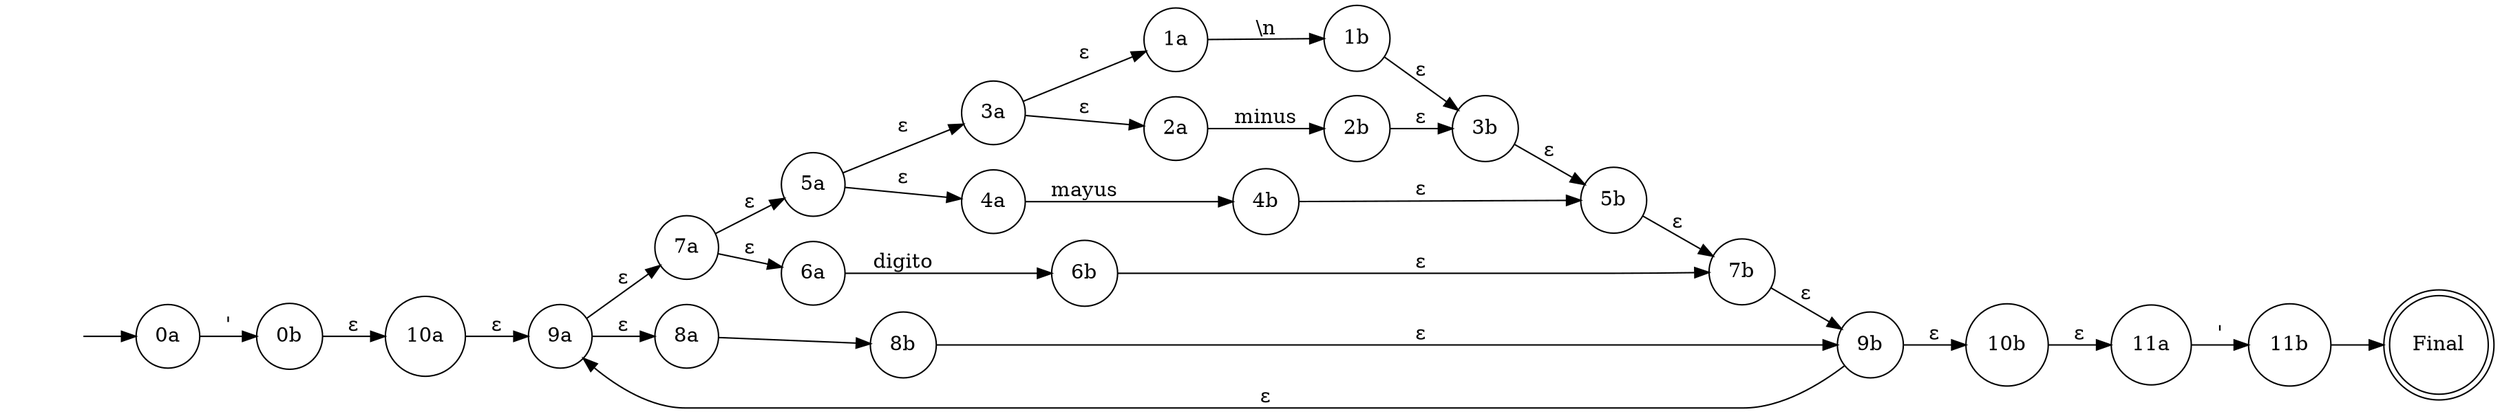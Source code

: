 digraph G{
rankdir=LR
concentrate=true
nodoInicial [shape=none label=""]
nodoInicial->nodo0a [label=""]
nodo0a [shape=circle label="0a"]
nodo0b [shape=circle label="0b"]
nodo0a -> nodo0b[label="'"]
nodo1a [shape=circle label="1a"]
nodo1b [shape=circle label="1b"]
nodo1a -> nodo1b[label="\\n"]
nodo2a [shape=circle label="2a"]
nodo2b [shape=circle label="2b"]
nodo2a -> nodo2b[label="minus"]
nodo3a [shape=circle label="3a"]
nodo3b [shape=circle label="3b"]
nodo3a -> nodo1a[label="ε"]
nodo3a -> nodo2a[label="ε"]
nodo1b->nodo3b[label="ε"]
nodo2b->nodo3b[label="ε"]
nodo4a [shape=circle label="4a"]
nodo4b [shape=circle label="4b"]
nodo4a -> nodo4b[label="mayus"]
nodo5a [shape=circle label="5a"]
nodo5b [shape=circle label="5b"]
nodo5a -> nodo3a[label="ε"]
nodo5a -> nodo4a[label="ε"]
nodo3b->nodo5b[label="ε"]
nodo4b->nodo5b[label="ε"]
nodo6a [shape=circle label="6a"]
nodo6b [shape=circle label="6b"]
nodo6a -> nodo6b[label="digito"]
nodo7a [shape=circle label="7a"]
nodo7b [shape=circle label="7b"]
nodo7a -> nodo5a[label="ε"]
nodo7a -> nodo6a[label="ε"]
nodo5b->nodo7b[label="ε"]
nodo6b->nodo7b[label="ε"]
nodo8a [shape=circle label="8a"]
nodo8b [shape=circle label="8b"]
nodo8a -> nodo8b[label=" "]
nodo9a [shape=circle label="9a"]
nodo9b [shape=circle label="9b"]
nodo9a -> nodo7a[label="ε"]
nodo9a -> nodo8a[label="ε"]
nodo7b->nodo9b[label="ε"]
nodo8b->nodo9b[label="ε"]
nodo10a [shape=circle label="10a"]
nodo10b [shape=circle label="10b"]
nodo10a -> nodo9a[label="ε"]
nodo9b->nodo10b[label="ε"]
nodo9b->nodo9a[label="ε"]
nodo11a [shape=circle label="11a"]
nodo11b [shape=circle label="11b"]
nodo11a -> nodo11b[label="'"]
nodo10b -> nodo11a[label="ε"]
nodo0b -> nodo10a[label="ε"]
nodoFinal [shape=doublecircle label="Final"]
nodo11b->nodoFinal [label=""]

}
